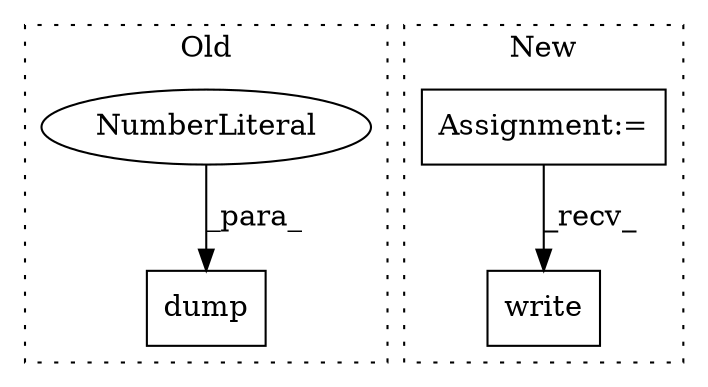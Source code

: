 digraph G {
subgraph cluster0 {
1 [label="dump" a="32" s="3631,3644" l="5,1" shape="box"];
4 [label="NumberLiteral" a="34" s="3643" l="1" shape="ellipse"];
label = "Old";
style="dotted";
}
subgraph cluster1 {
2 [label="write" a="32" s="3623,3641" l="6,1" shape="box"];
3 [label="Assignment:=" a="7" s="3612" l="1" shape="box"];
label = "New";
style="dotted";
}
3 -> 2 [label="_recv_"];
4 -> 1 [label="_para_"];
}